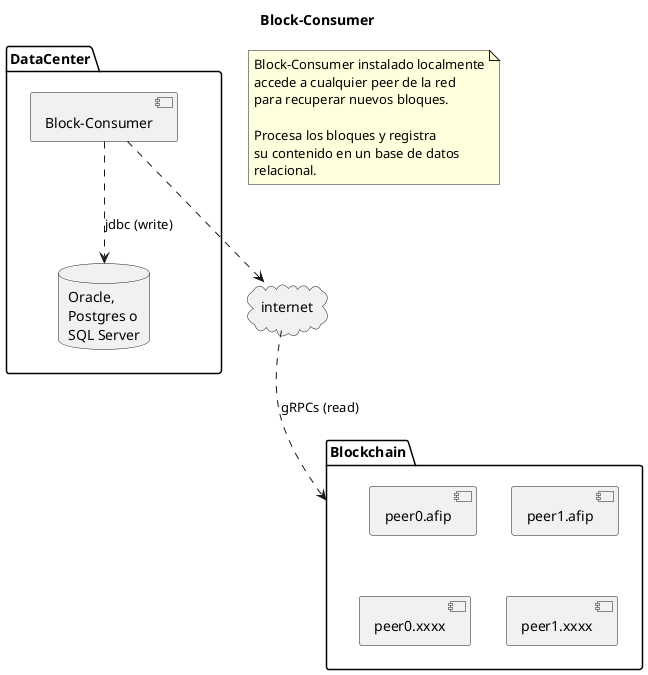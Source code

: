 @startuml deploy-simple

title Block-Consumer

note as N1
Block-Consumer instalado localmente
accede a cualquier peer de la red 
para recuperar nuevos bloques.

Procesa los bloques y registra 
su contenido en un base de datos 
relacional.
end note

package Blockchain {
    [peer0.afip]
    [peer1.afip]
    [peer0.xxxx]
    [peer1.xxxx]
} 

package DataCenter {
    component [Block-Consumer] as BlockConsumer 
    database "Oracle,\nPostgres o\nSQL Server" as db 
} 

cloud internet

BlockConsumer ..> internet 
BlockConsumer ..> db : jdbc (write)
internet ..> Blockchain : gRPCs (read)

Blockchain -[hidden]left- DataCenter

@enduml
